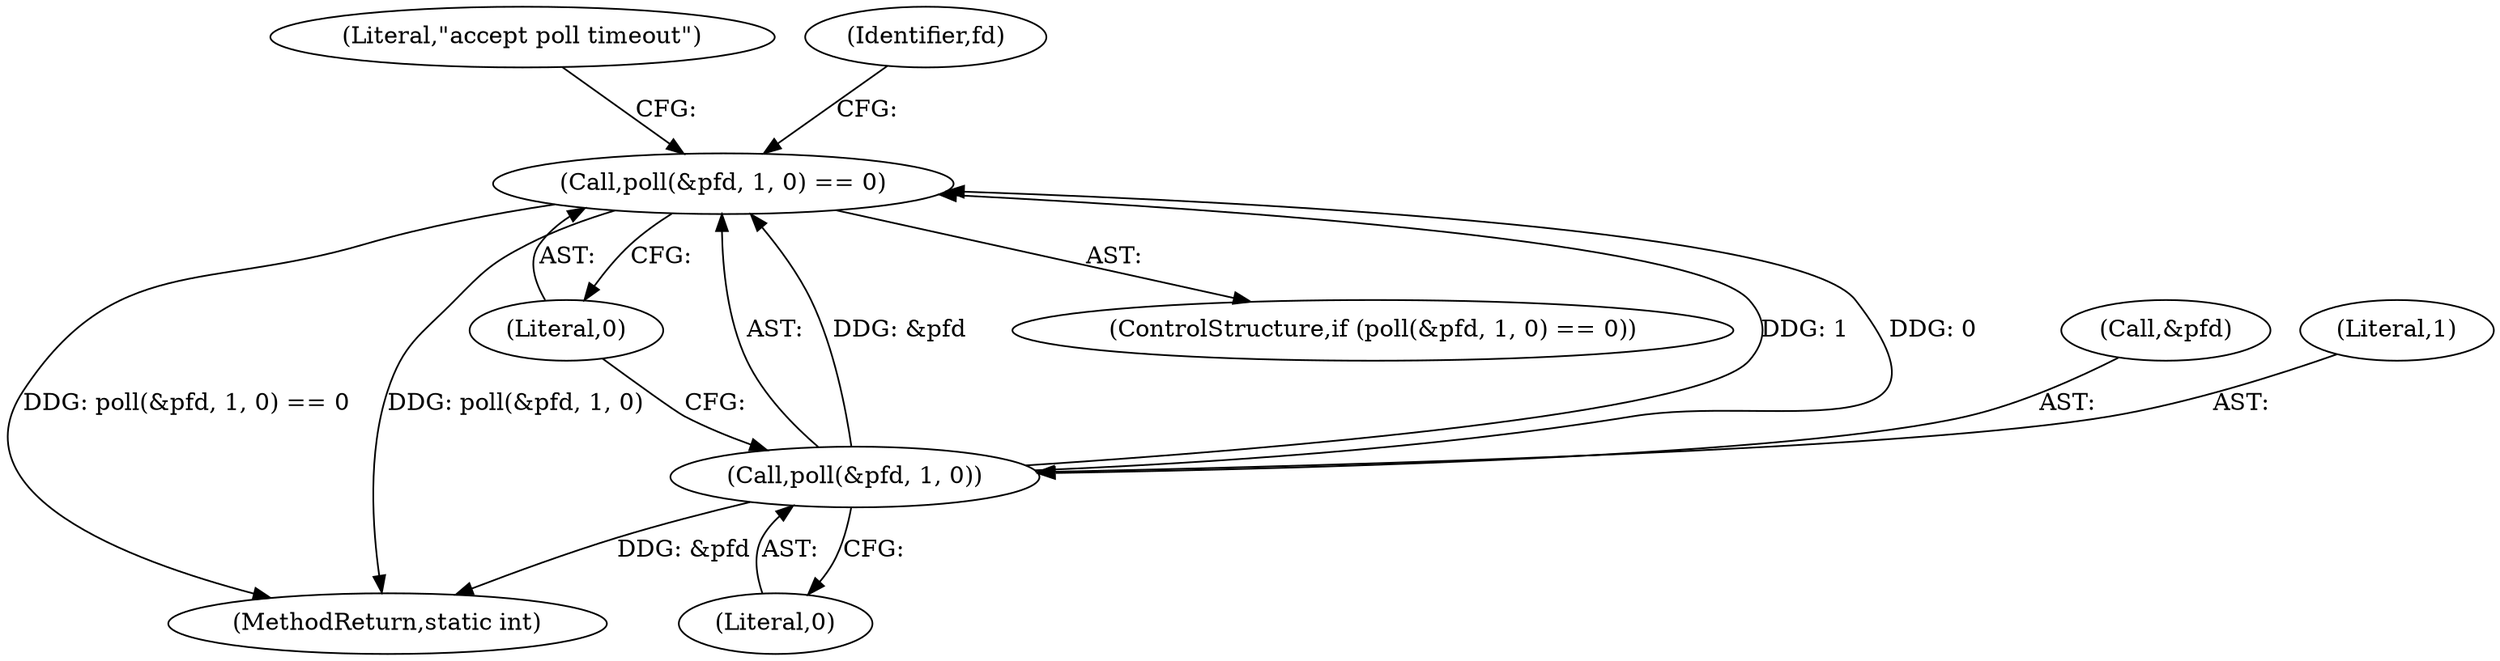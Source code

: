 digraph "1_Android_472271b153c5dc53c28beac55480a8d8434b2d5c_72@del" {
"1000126" [label="(Call,poll(&pfd, 1, 0) == 0)"];
"1000127" [label="(Call,poll(&pfd, 1, 0))"];
"1000127" [label="(Call,poll(&pfd, 1, 0))"];
"1000135" [label="(Literal,\"accept poll timeout\")"];
"1000132" [label="(Literal,0)"];
"1000131" [label="(Literal,0)"];
"1000126" [label="(Call,poll(&pfd, 1, 0) == 0)"];
"1000163" [label="(MethodReturn,static int)"];
"1000142" [label="(Identifier,fd)"];
"1000128" [label="(Call,&pfd)"];
"1000125" [label="(ControlStructure,if (poll(&pfd, 1, 0) == 0))"];
"1000130" [label="(Literal,1)"];
"1000126" -> "1000125"  [label="AST: "];
"1000126" -> "1000132"  [label="CFG: "];
"1000127" -> "1000126"  [label="AST: "];
"1000132" -> "1000126"  [label="AST: "];
"1000135" -> "1000126"  [label="CFG: "];
"1000142" -> "1000126"  [label="CFG: "];
"1000126" -> "1000163"  [label="DDG: poll(&pfd, 1, 0) == 0"];
"1000126" -> "1000163"  [label="DDG: poll(&pfd, 1, 0)"];
"1000127" -> "1000126"  [label="DDG: &pfd"];
"1000127" -> "1000126"  [label="DDG: 1"];
"1000127" -> "1000126"  [label="DDG: 0"];
"1000127" -> "1000131"  [label="CFG: "];
"1000128" -> "1000127"  [label="AST: "];
"1000130" -> "1000127"  [label="AST: "];
"1000131" -> "1000127"  [label="AST: "];
"1000132" -> "1000127"  [label="CFG: "];
"1000127" -> "1000163"  [label="DDG: &pfd"];
}
